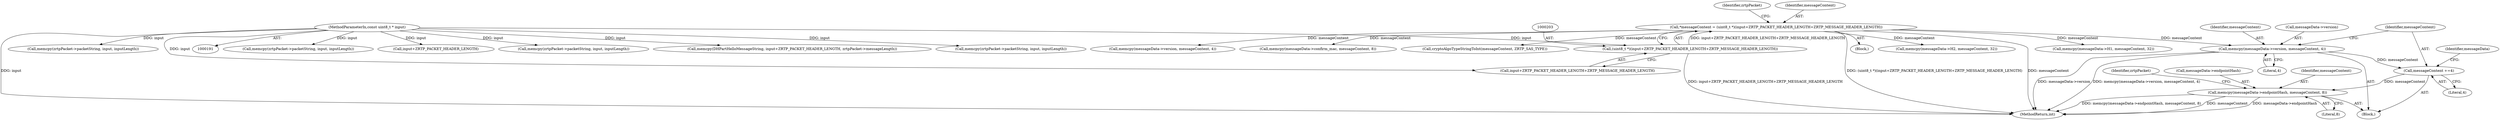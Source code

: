 digraph "0_bzrtp_bbb1e6e2f467ee4bd7b9a8c800e4f07343d7d99b@API" {
"1001950" [label="(Call,memcpy(messageData->endpointHash, messageContent, 8))"];
"1001947" [label="(Call,messageContent +=4)"];
"1001941" [label="(Call,memcpy(messageData->version, messageContent, 4))"];
"1000200" [label="(Call,*messageContent = (uint8_t *)(input+ZRTP_PACKET_HEADER_LENGTH+ZRTP_MESSAGE_HEADER_LENGTH))"];
"1000202" [label="(Call,(uint8_t *)(input+ZRTP_PACKET_HEADER_LENGTH+ZRTP_MESSAGE_HEADER_LENGTH))"];
"1000194" [label="(MethodParameterIn,const uint8_t * input)"];
"1001945" [label="(Identifier,messageContent)"];
"1001946" [label="(Literal,4)"];
"1001932" [label="(Block,)"];
"1000211" [label="(Identifier,zrtpPacket)"];
"1000200" [label="(Call,*messageContent = (uint8_t *)(input+ZRTP_PACKET_HEADER_LENGTH+ZRTP_MESSAGE_HEADER_LENGTH))"];
"1000945" [label="(Call,memcpy(messageData->H1, messageContent, 32))"];
"1001942" [label="(Call,messageData->version)"];
"1001955" [label="(Literal,8)"];
"1001948" [label="(Identifier,messageContent)"];
"1000202" [label="(Call,(uint8_t *)(input+ZRTP_PACKET_HEADER_LENGTH+ZRTP_MESSAGE_HEADER_LENGTH))"];
"1001951" [label="(Call,messageData->endpointHash)"];
"1001954" [label="(Identifier,messageContent)"];
"1000891" [label="(Call,memcpy(zrtpPacket->packetString, input, inputLength))"];
"1001080" [label="(Call,input+ZRTP_PACKET_HEADER_LENGTH)"];
"1000224" [label="(Call,memcpy(messageData->version, messageContent, 4))"];
"1001950" [label="(Call,memcpy(messageData->endpointHash, messageContent, 8))"];
"1000201" [label="(Identifier,messageContent)"];
"1001949" [label="(Literal,4)"];
"1000588" [label="(Call,memcpy(zrtpPacket->packetString, input, inputLength))"];
"1001952" [label="(Identifier,messageData)"];
"1001078" [label="(Call,memcpy(DHPartHelloMessageString, input+ZRTP_PACKET_HEADER_LENGTH, zrtpPacket->messageLength))"];
"1001379" [label="(Call,memcpy(messageData->confirm_mac, messageContent, 8))"];
"1001947" [label="(Call,messageContent +=4)"];
"1001941" [label="(Call,memcpy(messageData->version, messageContent, 4))"];
"1000812" [label="(Call,cryptoAlgoTypeStringToInt(messageContent, ZRTP_SAS_TYPE))"];
"1000204" [label="(Call,input+ZRTP_PACKET_HEADER_LENGTH+ZRTP_MESSAGE_HEADER_LENGTH)"];
"1001915" [label="(Call,memcpy(zrtpPacket->packetString, input, inputLength))"];
"1001966" [label="(MethodReturn,int)"];
"1000197" [label="(Block,)"];
"1000624" [label="(Call,memcpy(messageData->H2, messageContent, 32))"];
"1001285" [label="(Call,memcpy(zrtpPacket->packetString, input, inputLength))"];
"1001958" [label="(Identifier,zrtpPacket)"];
"1000194" [label="(MethodParameterIn,const uint8_t * input)"];
"1001950" -> "1001932"  [label="AST: "];
"1001950" -> "1001955"  [label="CFG: "];
"1001951" -> "1001950"  [label="AST: "];
"1001954" -> "1001950"  [label="AST: "];
"1001955" -> "1001950"  [label="AST: "];
"1001958" -> "1001950"  [label="CFG: "];
"1001950" -> "1001966"  [label="DDG: memcpy(messageData->endpointHash, messageContent, 8)"];
"1001950" -> "1001966"  [label="DDG: messageContent"];
"1001950" -> "1001966"  [label="DDG: messageData->endpointHash"];
"1001947" -> "1001950"  [label="DDG: messageContent"];
"1001947" -> "1001932"  [label="AST: "];
"1001947" -> "1001949"  [label="CFG: "];
"1001948" -> "1001947"  [label="AST: "];
"1001949" -> "1001947"  [label="AST: "];
"1001952" -> "1001947"  [label="CFG: "];
"1001941" -> "1001947"  [label="DDG: messageContent"];
"1001941" -> "1001932"  [label="AST: "];
"1001941" -> "1001946"  [label="CFG: "];
"1001942" -> "1001941"  [label="AST: "];
"1001945" -> "1001941"  [label="AST: "];
"1001946" -> "1001941"  [label="AST: "];
"1001948" -> "1001941"  [label="CFG: "];
"1001941" -> "1001966"  [label="DDG: messageData->version"];
"1001941" -> "1001966"  [label="DDG: memcpy(messageData->version, messageContent, 4)"];
"1000200" -> "1001941"  [label="DDG: messageContent"];
"1000200" -> "1000197"  [label="AST: "];
"1000200" -> "1000202"  [label="CFG: "];
"1000201" -> "1000200"  [label="AST: "];
"1000202" -> "1000200"  [label="AST: "];
"1000211" -> "1000200"  [label="CFG: "];
"1000200" -> "1001966"  [label="DDG: messageContent"];
"1000200" -> "1001966"  [label="DDG: (uint8_t *)(input+ZRTP_PACKET_HEADER_LENGTH+ZRTP_MESSAGE_HEADER_LENGTH)"];
"1000202" -> "1000200"  [label="DDG: input+ZRTP_PACKET_HEADER_LENGTH+ZRTP_MESSAGE_HEADER_LENGTH"];
"1000200" -> "1000224"  [label="DDG: messageContent"];
"1000200" -> "1000624"  [label="DDG: messageContent"];
"1000200" -> "1000812"  [label="DDG: messageContent"];
"1000200" -> "1000945"  [label="DDG: messageContent"];
"1000200" -> "1001379"  [label="DDG: messageContent"];
"1000202" -> "1000204"  [label="CFG: "];
"1000203" -> "1000202"  [label="AST: "];
"1000204" -> "1000202"  [label="AST: "];
"1000202" -> "1001966"  [label="DDG: input+ZRTP_PACKET_HEADER_LENGTH+ZRTP_MESSAGE_HEADER_LENGTH"];
"1000194" -> "1000202"  [label="DDG: input"];
"1000194" -> "1000191"  [label="AST: "];
"1000194" -> "1001966"  [label="DDG: input"];
"1000194" -> "1000204"  [label="DDG: input"];
"1000194" -> "1000588"  [label="DDG: input"];
"1000194" -> "1000891"  [label="DDG: input"];
"1000194" -> "1001078"  [label="DDG: input"];
"1000194" -> "1001080"  [label="DDG: input"];
"1000194" -> "1001285"  [label="DDG: input"];
"1000194" -> "1001915"  [label="DDG: input"];
}
